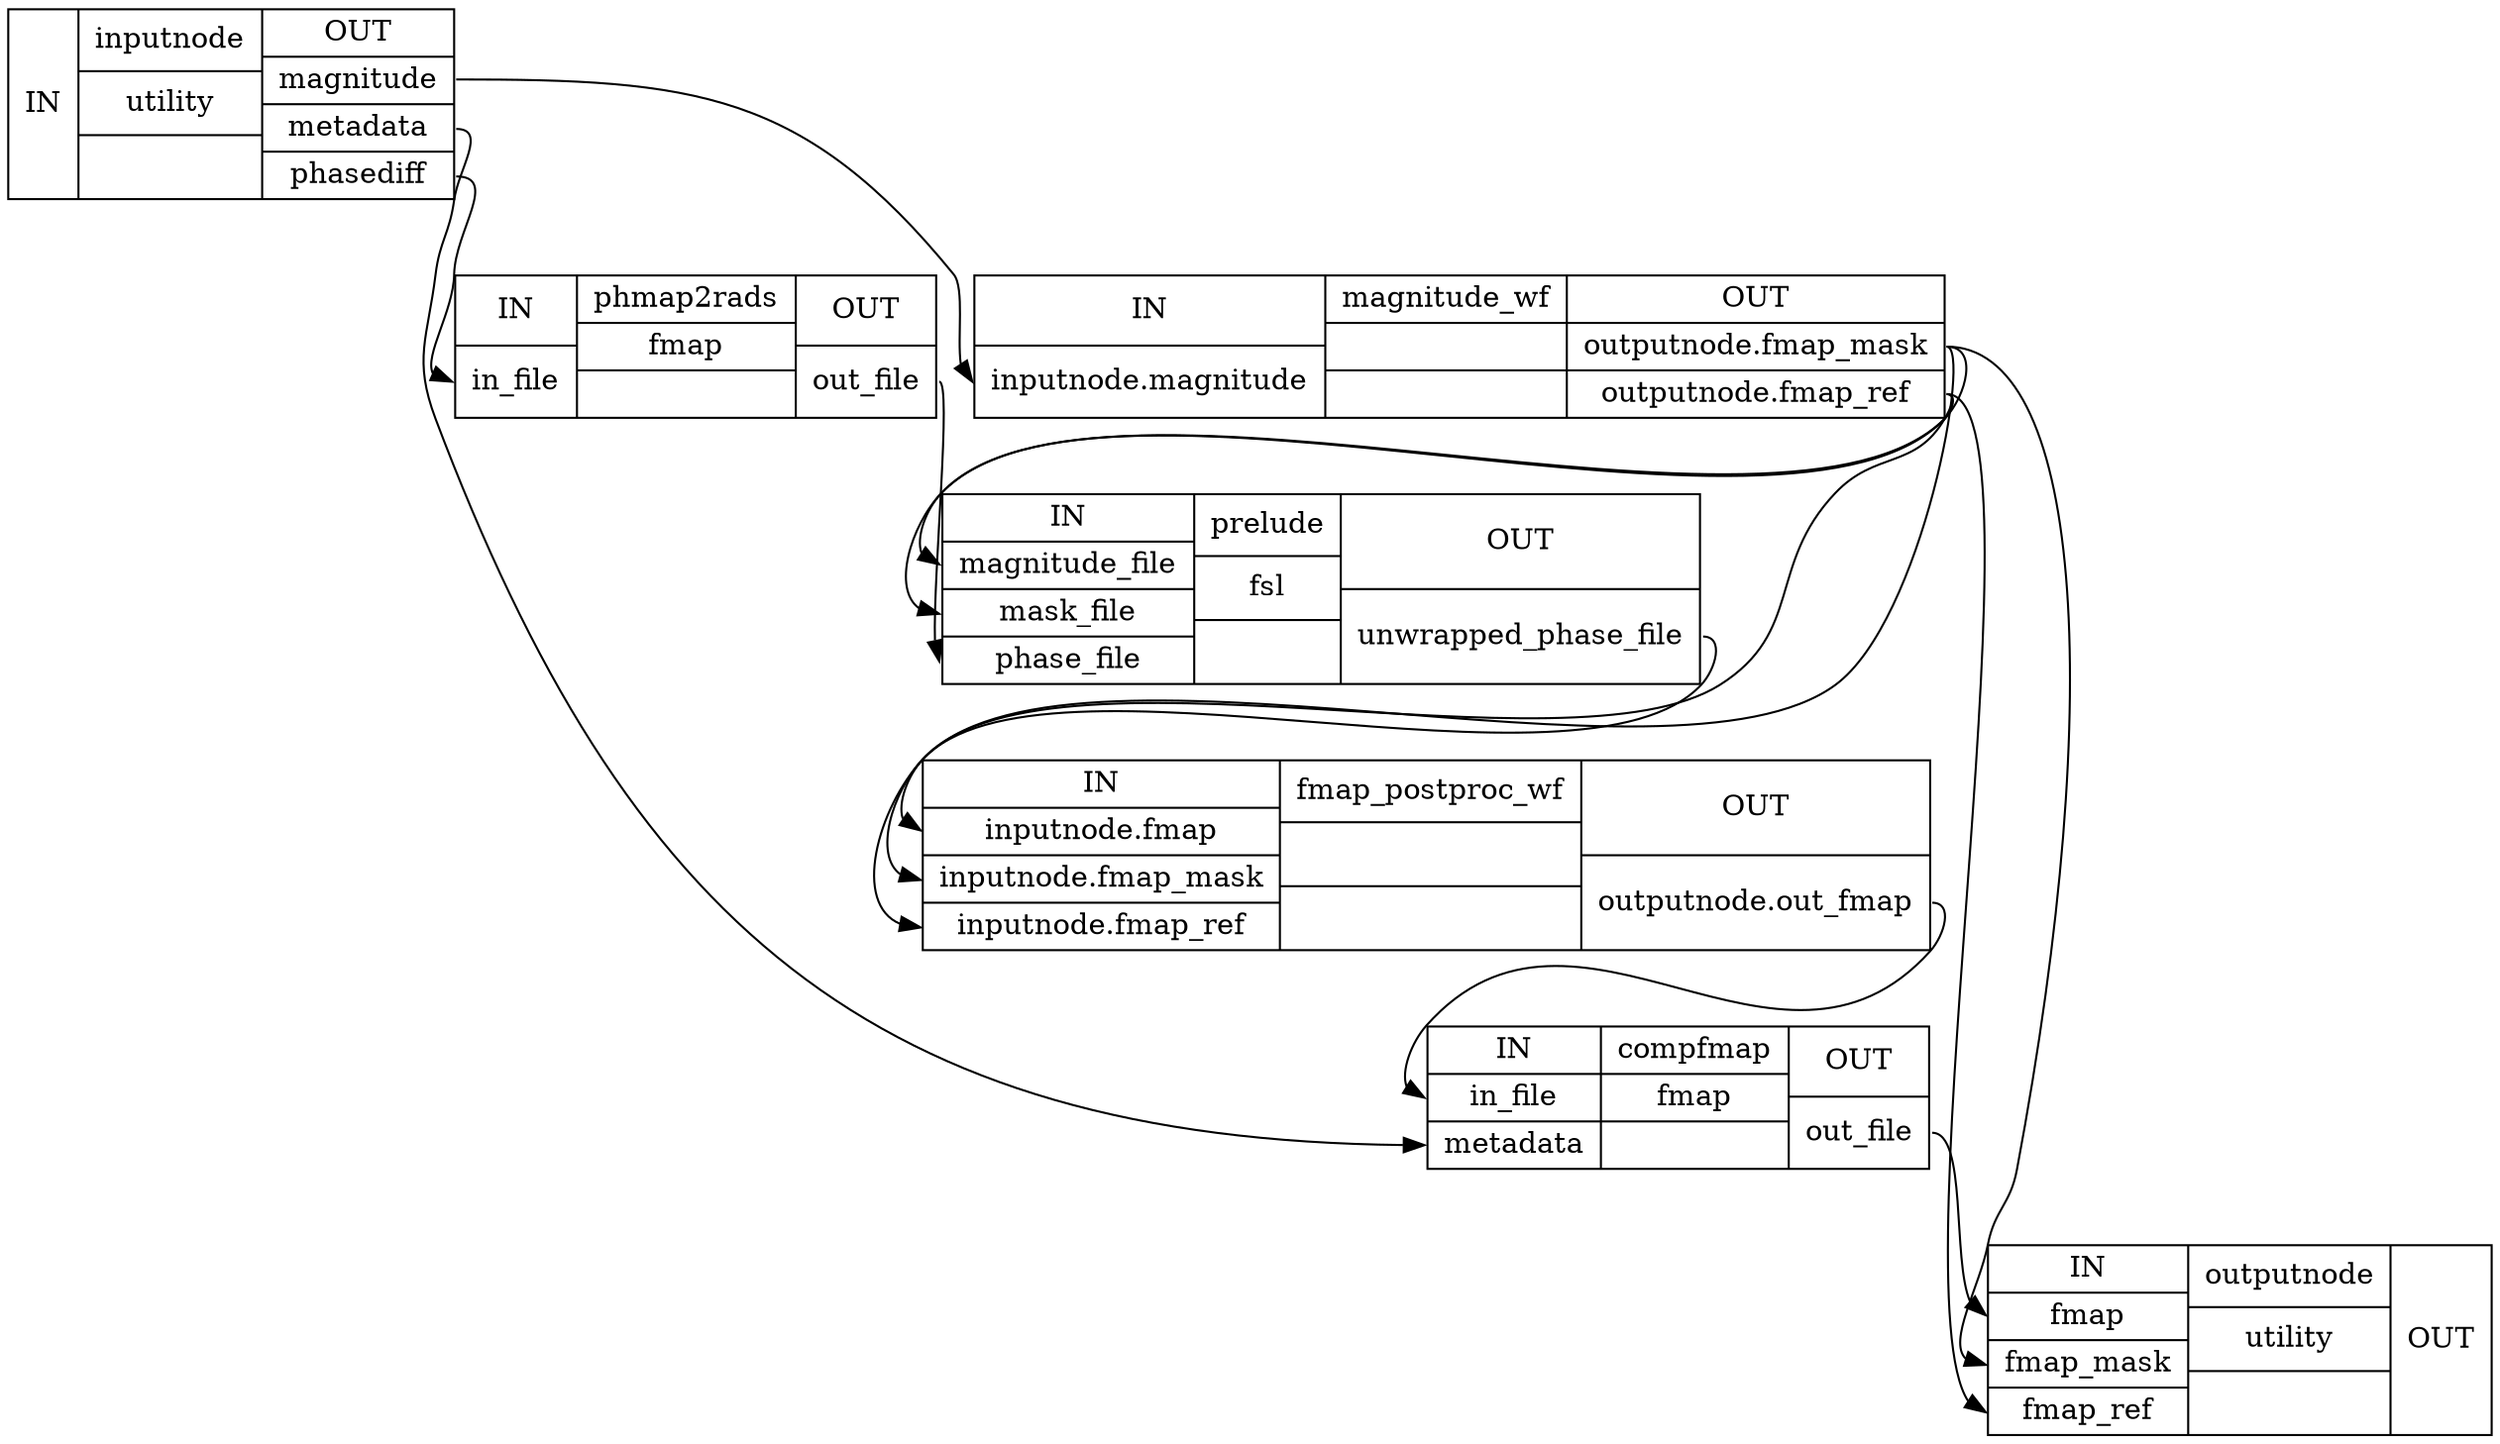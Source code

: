 digraph structs {
node [shape=record];
phdiff_wfinputnode [label="{IN}|{ inputnode | utility |  }|{OUT|<outmagnitude> magnitude|<outmetadata> metadata|<outphasediff> phasediff}"];
phdiff_wfphmap2rads [label="{IN|<ininfile> in_file}|{ phmap2rads | fmap |  }|{OUT|<outoutfile> out_file}"];
phdiff_wfmagnitude_wf [label="{IN|<ininputnodemagnitude> inputnode.magnitude}|{ magnitude_wf |  |  }|{OUT|<outoutputnodefmapmask> outputnode.fmap_mask|<outoutputnodefmapref> outputnode.fmap_ref}"];
phdiff_wfprelude [label="{IN|<inmagnitudefile> magnitude_file|<inmaskfile> mask_file|<inphasefile> phase_file}|{ prelude | fsl |  }|{OUT|<outunwrappedphasefile> unwrapped_phase_file}"];
phdiff_wffmap_postproc_wf [label="{IN|<ininputnodefmap> inputnode.fmap|<ininputnodefmapmask> inputnode.fmap_mask|<ininputnodefmapref> inputnode.fmap_ref}|{ fmap_postproc_wf |  |  }|{OUT|<outoutputnodeoutfmap> outputnode.out_fmap}"];
phdiff_wfcompfmap [label="{IN|<ininfile> in_file|<inmetadata> metadata}|{ compfmap | fmap |  }|{OUT|<outoutfile> out_file}"];
phdiff_wfoutputnode [label="{IN|<infmap> fmap|<infmapmask> fmap_mask|<infmapref> fmap_ref}|{ outputnode | utility |  }|{OUT}"];
phdiff_wfcompfmap:outoutfile:e -> phdiff_wfoutputnode:infmap:w;
phdiff_wffmap_postproc_wf:outoutputnodeoutfmap:e -> phdiff_wfcompfmap:ininfile:w;
phdiff_wfinputnode:outmagnitude:e -> phdiff_wfmagnitude_wf:ininputnodemagnitude:w;
phdiff_wfinputnode:outmetadata:e -> phdiff_wfcompfmap:inmetadata:w;
phdiff_wfinputnode:outphasediff:e -> phdiff_wfphmap2rads:ininfile:w;
phdiff_wfmagnitude_wf:outoutputnodefmapmask:e -> phdiff_wffmap_postproc_wf:ininputnodefmapmask:w;
phdiff_wfmagnitude_wf:outoutputnodefmapmask:e -> phdiff_wfoutputnode:infmapmask:w;
phdiff_wfmagnitude_wf:outoutputnodefmapmask:e -> phdiff_wfprelude:inmaskfile:w;
phdiff_wfmagnitude_wf:outoutputnodefmapref:e -> phdiff_wffmap_postproc_wf:ininputnodefmapref:w;
phdiff_wfmagnitude_wf:outoutputnodefmapref:e -> phdiff_wfoutputnode:infmapref:w;
phdiff_wfmagnitude_wf:outoutputnodefmapref:e -> phdiff_wfprelude:inmagnitudefile:w;
phdiff_wfphmap2rads:outoutfile:e -> phdiff_wfprelude:inphasefile:w;
phdiff_wfprelude:outunwrappedphasefile:e -> phdiff_wffmap_postproc_wf:ininputnodefmap:w;
}